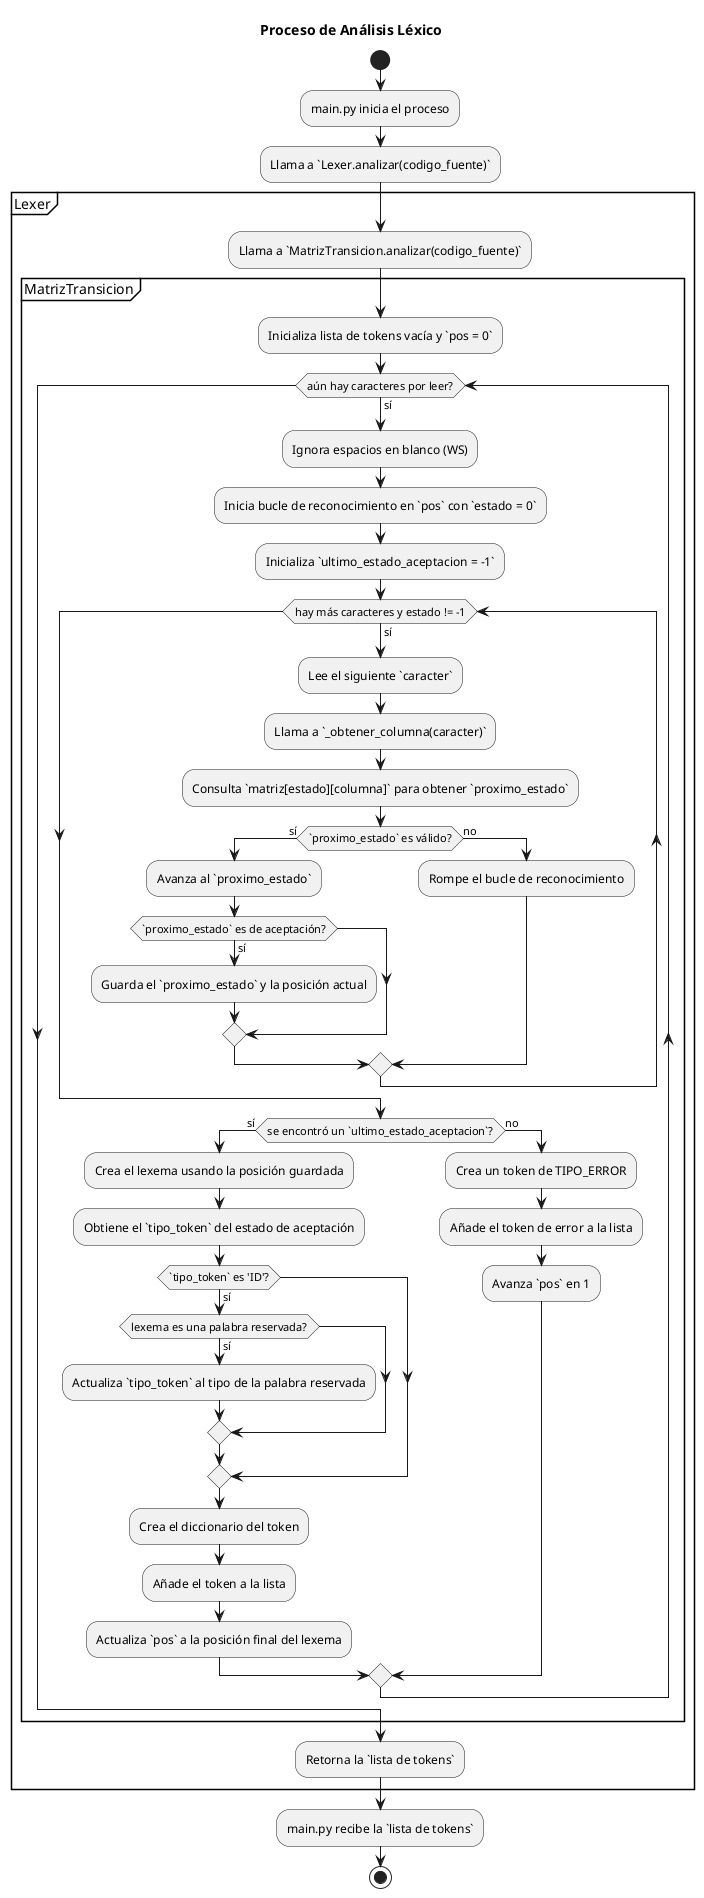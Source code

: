 @startuml
title Proceso de Análisis Léxico

start
:main.py inicia el proceso;
:Llama a `Lexer.analizar(codigo_fuente)`;

partition Lexer {
    :Llama a `MatrizTransicion.analizar(codigo_fuente)`;

    partition MatrizTransicion {
        :Inicializa lista de tokens vacía y `pos = 0`;
        while (aún hay caracteres por leer?) is (sí)
            :Ignora espacios en blanco (WS);
            :Inicia bucle de reconocimiento en `pos` con `estado = 0`;
            :Inicializa `ultimo_estado_aceptacion = -1`;
            
            while (hay más caracteres y estado != -1) is (sí)
                :Lee el siguiente `caracter`;
                :Llama a `_obtener_columna(caracter)`;
                :Consulta `matriz[estado][columna]` para obtener `proximo_estado`;
                if (`proximo_estado` es válido?) then (sí)
                    :Avanza al `proximo_estado`;
                    if (`proximo_estado` es de aceptación?) then (sí)
                        :Guarda el `proximo_estado` y la posición actual;
                    endif
                else (no)
                    :Rompe el bucle de reconocimiento;
                endif
            endwhile
            
            if (se encontró un `ultimo_estado_aceptacion`?) then (sí)
                :Crea el lexema usando la posición guardada;
                :Obtiene el `tipo_token` del estado de aceptación;
                
                if (`tipo_token` es 'ID'?) then (sí)
                    if (lexema es una palabra reservada?) then (sí)
                        :Actualiza `tipo_token` al tipo de la palabra reservada;
                    endif
                endif
                
                :Crea el diccionario del token;
                :Añade el token a la lista;
                :Actualiza `pos` a la posición final del lexema;
            else (no)
                :Crea un token de TIPO_ERROR;
                :Añade el token de error a la lista;
                :Avanza `pos` en 1;
            endif
        endwhile
    }
    :Retorna la `lista de tokens`;
}
:main.py recibe la `lista de tokens`;
stop
@enduml